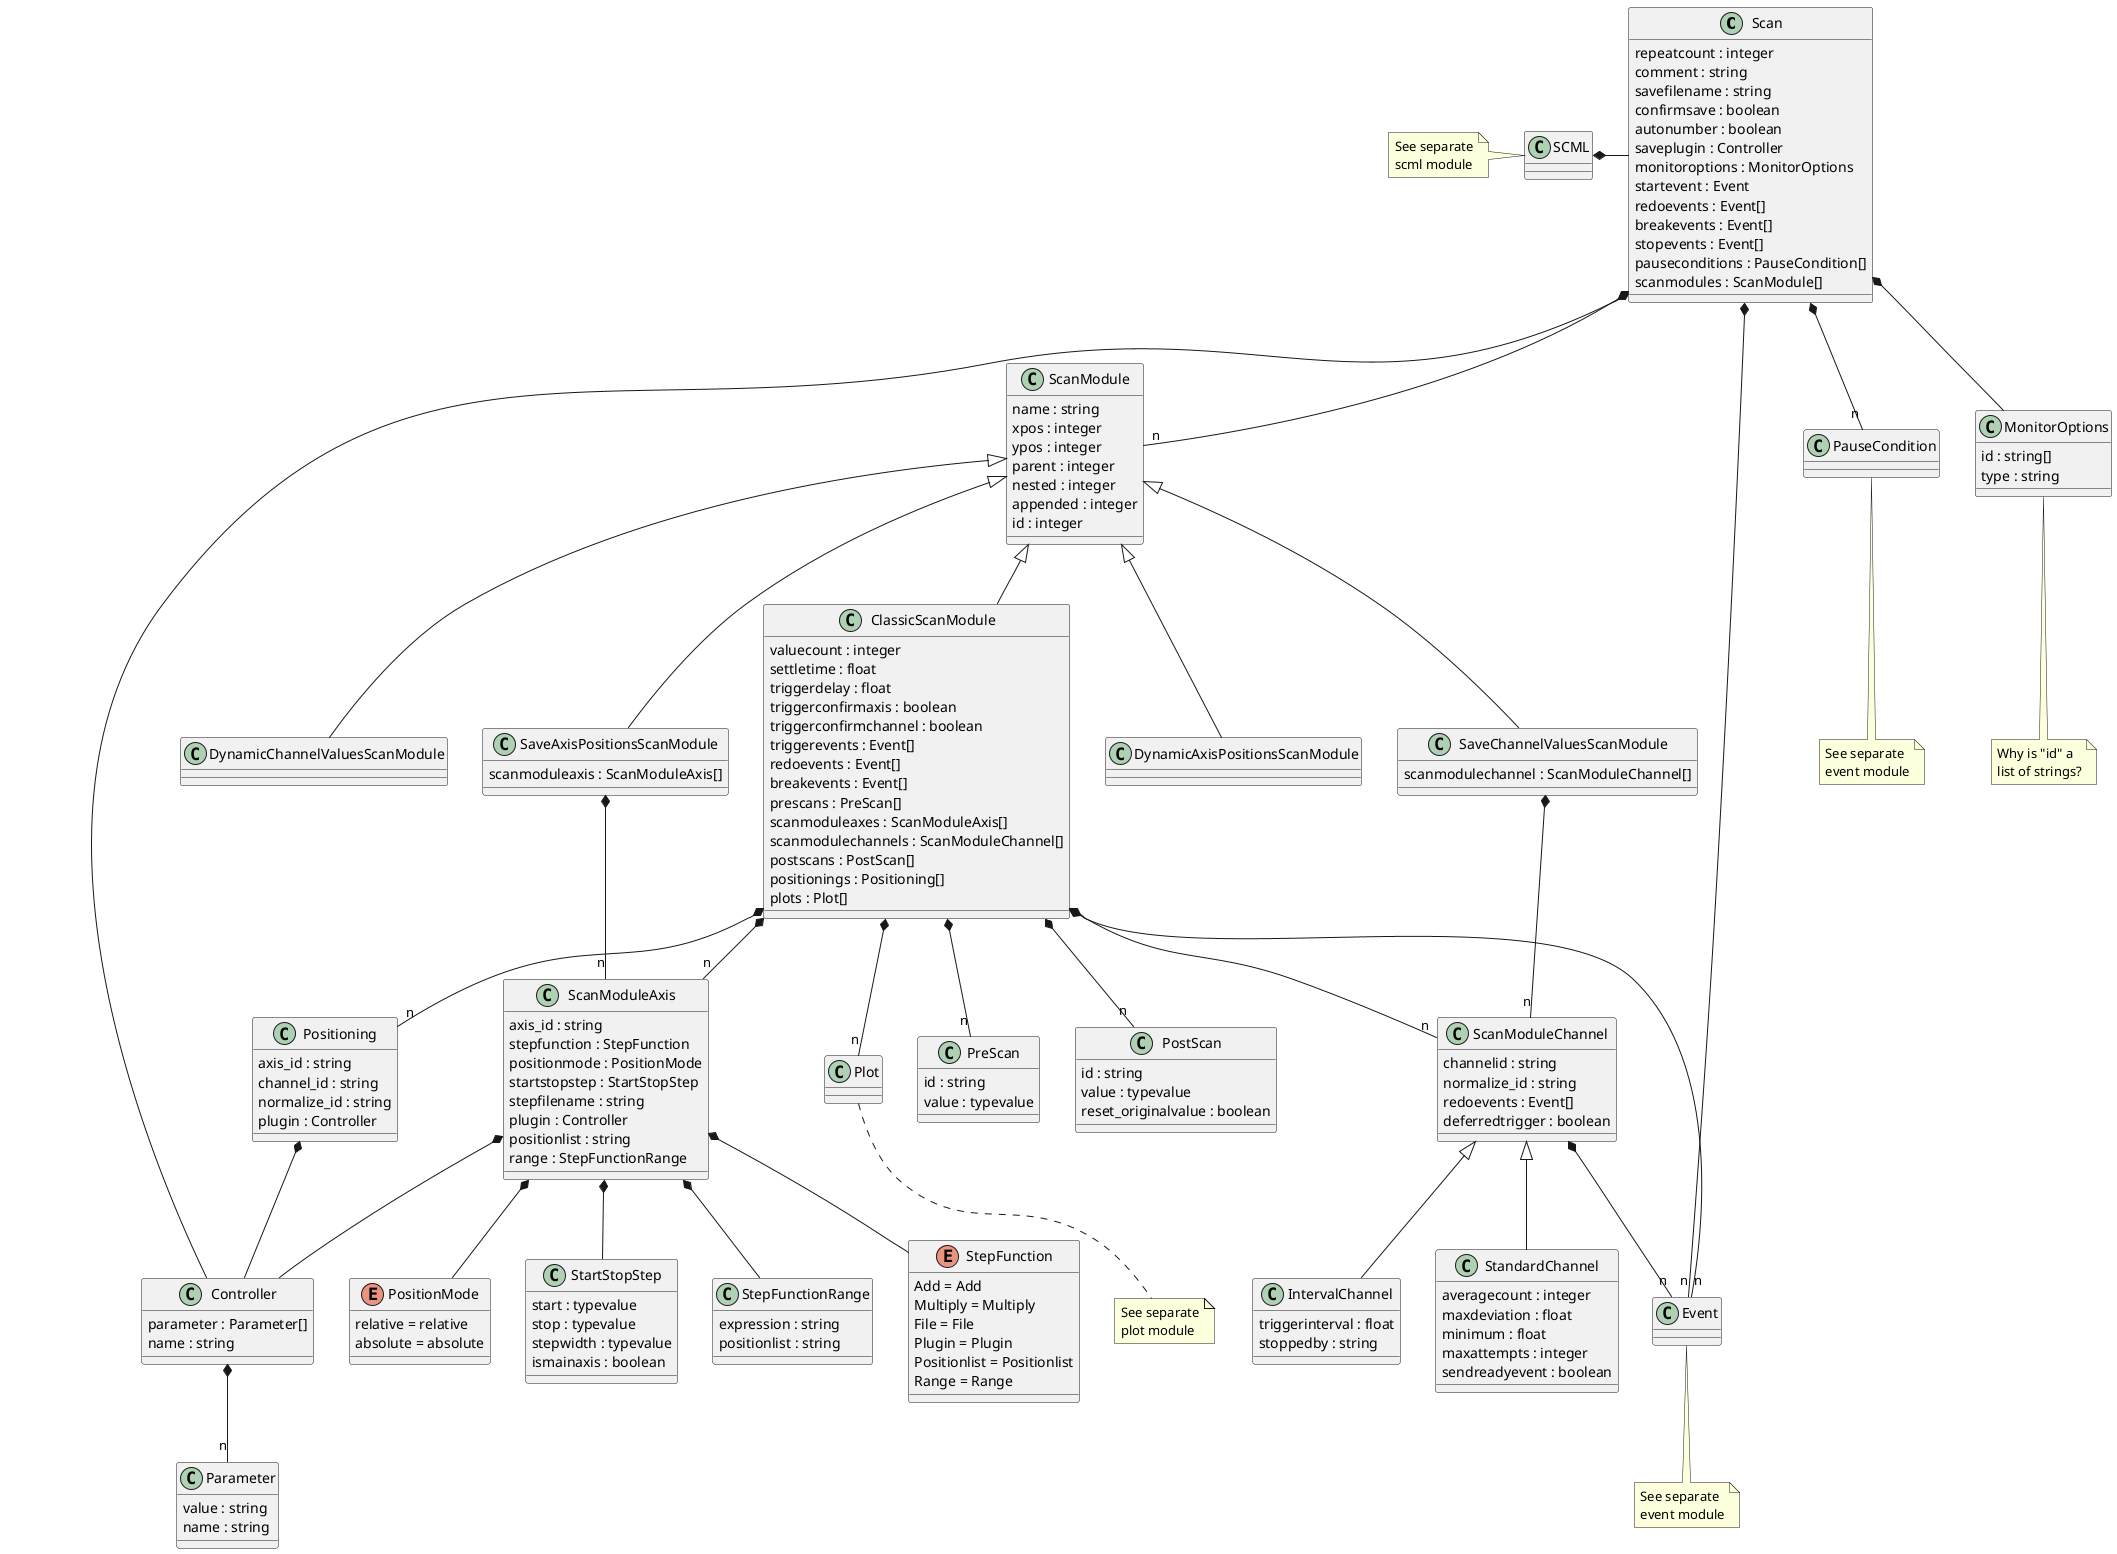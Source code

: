 @startuml
'https://plantuml.com/class-diagram

class Scan {
    repeatcount : integer
    comment : string
    savefilename : string
    confirmsave : boolean
    autonumber : boolean
    saveplugin : Controller
    monitoroptions : MonitorOptions
    startevent : Event
    redoevents : Event[]
    breakevents : Event[]
    stopevents : Event[]
    pauseconditions : PauseCondition[]
    scanmodules : ScanModule[]
}
Scan *-- Controller
Scan *-- "n" ScanModule
Scan *-- "n" PauseCondition
Scan *-- "n" Event
Scan *-- MonitorOptions

note bottom of PauseCondition: See separate\nevent module

SCML *- Scan
note left of SCML: See separate\nscml module

class ScanModule {
    name : string
    xpos : integer
    ypos : integer
    parent : integer
    nested : integer
    appended : integer
    id : integer
}
ScanModule <|-- ClassicScanModule
ScanModule <|-- SaveAxisPositionsScanModule
ScanModule <|-- SaveChannelValuesScanModule
ScanModule <|-- DynamicAxisPositionsScanModule
ScanModule <|-- DynamicChannelValuesScanModule

class Controller {
    parameter : Parameter[]
    name : string
}
Controller *-- "n" Parameter

class IntervalChannel {
    triggerinterval : float
    stoppedby : string
}

class MonitorOptions {
    id : string[]
    type : string
}
note bottom: Why is "id" a\nlist of strings?

class Parameter {
    value : string
    name : string
}

class Positioning {
    axis_id : string
    channel_id : string
    normalize_id : string
    plugin : Controller
}
Positioning *-- Controller

class ClassicScanModule {
    valuecount : integer
    settletime : float
    triggerdelay : float
    triggerconfirmaxis : boolean
    triggerconfirmchannel : boolean
    triggerevents : Event[]
    redoevents : Event[]
    breakevents : Event[]
    prescans : PreScan[]
    scanmoduleaxes : ScanModuleAxis[]
    scanmodulechannels : ScanModuleChannel[]
    postscans : PostScan[]
    positionings : Positioning[]
    plots : Plot[]
}
ClassicScanModule *-- "n" Event
ClassicScanModule *-- "n" PreScan
ClassicScanModule *-- "n" ScanModuleAxis
ClassicScanModule *-- "n" ScanModuleChannel
ClassicScanModule *-- "n" PostScan
ClassicScanModule *-- "n" Positioning
ClassicScanModule *-- "n" Plot

note bottom of Plot: See separate\nplot module
note bottom of Event: See separate\nevent module

class PreScan {
    id : string
    value : typevalue
}

class PostScan {
    id : string
    value : typevalue
    reset_originalvalue : boolean
}

class DynamicAxisPositionsScanModule {
}

class DynamicChannelValuesScanModule {
}

class SaveAxisPositionsScanModule {
    scanmoduleaxis : ScanModuleAxis[]
}
SaveAxisPositionsScanModule *-- "n" ScanModuleAxis

class SaveChannelValuesScanModule {
    scanmodulechannel : ScanModuleChannel[]
}
SaveChannelValuesScanModule *-- "n" ScanModuleChannel

class ScanModuleAxis {
    axis_id : string
    stepfunction : StepFunction
    positionmode : PositionMode
    startstopstep : StartStopStep
    stepfilename : string
    plugin : Controller
    positionlist : string
    range : StepFunctionRange
}
ScanModuleAxis *-- StepFunction
ScanModuleAxis *-- PositionMode
ScanModuleAxis *-- StartStopStep
ScanModuleAxis *-- Controller
ScanModuleAxis *-- StepFunctionRange

enum PositionMode {
    relative = relative
    absolute = absolute
}

class ScanModuleChannel {
    channelid : string
    normalize_id : string
    redoevents : Event[]
    deferredtrigger : boolean
}
ScanModuleChannel <|-- StandardChannel
ScanModuleChannel <|-- IntervalChannel
ScanModuleChannel *-- "n" Event

class StandardChannel {
    averagecount : integer
    maxdeviation : float
    minimum : float
    maxattempts : integer
    sendreadyevent : boolean
}

class StartStopStep {
    start : typevalue
    stop : typevalue
    stepwidth : typevalue
    ismainaxis : boolean
}

enum StepFunction {
    Add = Add
    Multiply = Multiply
    File = File
    Plugin = Plugin
    Positionlist = Positionlist
    Range = Range
}

class StepFunctionRange {
    expression : string
    positionlist : string
}

@enduml